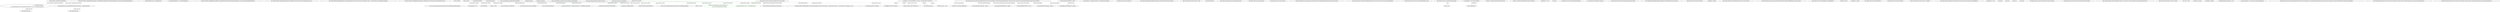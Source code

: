 digraph  {
n19 [label="Ninject.Modules.CompiledModuleLoaderPlugin", span=""];
n0 [cluster="Ninject.Modules.CompiledModuleLoaderPlugin.CompiledModuleLoaderPlugin(Ninject.IKernelConfiguration, Ninject.Modules.IAssemblyNameRetriever)", label="Entry Ninject.Modules.CompiledModuleLoaderPlugin.CompiledModuleLoaderPlugin(Ninject.IKernelConfiguration, Ninject.Modules.IAssemblyNameRetriever)", span="54-54"];
n1 [cluster="Ninject.Modules.CompiledModuleLoaderPlugin.CompiledModuleLoaderPlugin(Ninject.IKernelConfiguration, Ninject.Modules.IAssemblyNameRetriever)", label="this.KernelConfiguration = kernelConfiguration", span="56-56"];
n2 [cluster="Ninject.Modules.CompiledModuleLoaderPlugin.CompiledModuleLoaderPlugin(Ninject.IKernelConfiguration, Ninject.Modules.IAssemblyNameRetriever)", label="this.assemblyNameRetriever = assemblyNameRetriever", span="57-57"];
n3 [cluster="Ninject.Modules.CompiledModuleLoaderPlugin.CompiledModuleLoaderPlugin(Ninject.IKernelConfiguration, Ninject.Modules.IAssemblyNameRetriever)", label="Exit Ninject.Modules.CompiledModuleLoaderPlugin.CompiledModuleLoaderPlugin(Ninject.IKernelConfiguration, Ninject.Modules.IAssemblyNameRetriever)", span="54-54"];
n4 [cluster="Ninject.Modules.CompiledModuleLoaderPlugin.LoadModules(System.Collections.Generic.IEnumerable<string>)", label="Entry Ninject.Modules.CompiledModuleLoaderPlugin.LoadModules(System.Collections.Generic.IEnumerable<string>)", span="77-77"];
n5 [cluster="Ninject.Modules.CompiledModuleLoaderPlugin.LoadModules(System.Collections.Generic.IEnumerable<string>)", label="var assembliesWithModules =\r\n            this.assemblyNameRetriever.GetAssemblyNames(filenames, asm => asm.HasNinjectModules())", span="79-80"];
n6 [cluster="Ninject.Modules.CompiledModuleLoaderPlugin.LoadModules(System.Collections.Generic.IEnumerable<string>)", label="this.KernelConfiguration.Load(assembliesWithModules.Select(asm => Assembly.Load(asm)))", span="82-82"];
n8 [cluster="Ninject.Modules.IAssemblyNameRetriever.GetAssemblyNames(System.Collections.Generic.IEnumerable<string>, System.Predicate<System.Reflection.Assembly>)", label="Entry Ninject.Modules.IAssemblyNameRetriever.GetAssemblyNames(System.Collections.Generic.IEnumerable<string>, System.Predicate<System.Reflection.Assembly>)", span="42-42"];
n11 [cluster="lambda expression", label="Entry lambda expression", span="80-80"];
n7 [cluster="Ninject.Modules.CompiledModuleLoaderPlugin.LoadModules(System.Collections.Generic.IEnumerable<string>)", label="Exit Ninject.Modules.CompiledModuleLoaderPlugin.LoadModules(System.Collections.Generic.IEnumerable<string>)", span="77-77"];
n9 [cluster="Unk.Select", label="Entry Unk.Select", span=""];
n10 [cluster="Unk.Load", label="Entry Unk.Load", span=""];
n15 [cluster="lambda expression", label="Entry lambda expression", span="82-82"];
n12 [cluster="lambda expression", label="asm.HasNinjectModules()", span="80-80"];
n13 [cluster="lambda expression", label="Exit lambda expression", span="80-80"];
n14 [cluster="System.Reflection.Assembly.HasNinjectModules()", label="Entry System.Reflection.Assembly.HasNinjectModules()", span="42-42"];
n16 [cluster="lambda expression", label="Assembly.Load(asm)", span="82-82"];
n17 [cluster="lambda expression", label="Exit lambda expression", span="82-82"];
n18 [cluster="System.Reflection.Assembly.Load(System.Reflection.AssemblyName)", label="Entry System.Reflection.Assembly.Load(System.Reflection.AssemblyName)", span="0-0"];
m0_69 [cluster="Ninject.Planning.IPlanner.GetPlan(System.Type)", file="Context.cs", label="Entry Ninject.Planning.IPlanner.GetPlan(System.Type)", span="44-44"];
m0_30 [cluster="Ninject.Activation.Context.Resolve()", file="Context.cs", label="Entry Ninject.Activation.Context.Resolve()", span="148-148"];
m0_31 [cluster="Ninject.Activation.Context.Resolve()", color=green, community=1, file="Context.cs", label="this.Request.ActiveBindings.Contains(this.Binding) &&\r\n                this.IsCyclical(this.Request.ParentContext)", prediction=0, span="150-151"];
m0_32 [cluster="Ninject.Activation.Context.Resolve()", file="Context.cs", label="throw new ActivationException(ExceptionFormatter.CyclicalDependenciesDetected(this));", span="153-153"];
m0_33 [cluster="Ninject.Activation.Context.Resolve()", file="Context.cs", label="this.cachedScope = this.Request.GetScope() ?? this.Binding.GetScope(this)", span="158-158"];
m0_34 [cluster="Ninject.Activation.Context.Resolve()", file="Context.cs", label="this.cachedScope != null", span="160-160"];
m0_35 [cluster="Ninject.Activation.Context.Resolve()", file="Context.cs", label="this.cachedScope", span="162-162"];
m0_36 [cluster="Ninject.Activation.Context.Resolve()", file="Context.cs", label="return this.ResolveInternal(this.cachedScope);", span="164-164"];
m0_37 [cluster="Ninject.Activation.Context.Resolve()", file="Context.cs", label="return this.ResolveInternal(null);", span="169-169"];
m0_38 [cluster="Ninject.Activation.Context.Resolve()", file="Context.cs", label="Exit Ninject.Activation.Context.Resolve()", span="148-148"];
m0_29 [cluster="Ninject.Planning.Bindings.IBindingConfiguration.GetProvider(Ninject.Activation.IContext)", file="Context.cs", label="Entry Ninject.Planning.Bindings.IBindingConfiguration.GetProvider(Ninject.Activation.IContext)", span="89-89"];
m0_67 [cluster="System.Collections.Generic.Stack<T>.Pop()", file="Context.cs", label="Entry System.Collections.Generic.Stack<T>.Pop()", span="0-0"];
m0_71 [cluster="object.GetType()", file="Context.cs", label="Entry object.GetType()", span="0-0"];
m0_41 [cluster="Ninject.ActivationException.ActivationException(string)", file="Context.cs", label="Entry Ninject.ActivationException.ActivationException(string)", span="43-43"];
m0_0 [cluster="Ninject.Activation.Context.Context(Ninject.IKernel, Ninject.Activation.IRequest, Ninject.Planning.Bindings.IBinding, Ninject.Activation.Caching.ICache, Ninject.Planning.IPlanner, Ninject.Activation.IPipeline)", file="Context.cs", label="Entry Ninject.Activation.Context.Context(Ninject.IKernel, Ninject.Activation.IRequest, Ninject.Planning.Bindings.IBinding, Ninject.Activation.Caching.ICache, Ninject.Planning.IPlanner, Ninject.Activation.IPipeline)", span="51-51"];
m0_1 [cluster="Ninject.Activation.Context.Context(Ninject.IKernel, Ninject.Activation.IRequest, Ninject.Planning.Bindings.IBinding, Ninject.Activation.Caching.ICache, Ninject.Planning.IPlanner, Ninject.Activation.IPipeline)", file="Context.cs", label="Ensure.ArgumentNotNull(kernel, ''kernel'')", span="53-53"];
m0_2 [cluster="Ninject.Activation.Context.Context(Ninject.IKernel, Ninject.Activation.IRequest, Ninject.Planning.Bindings.IBinding, Ninject.Activation.Caching.ICache, Ninject.Planning.IPlanner, Ninject.Activation.IPipeline)", file="Context.cs", label="Ensure.ArgumentNotNull(request, ''request'')", span="54-54"];
m0_21 [cluster="Ninject.Activation.Context.GetScope()", file="Context.cs", label="Entry Ninject.Activation.Context.GetScope()", span="130-130"];
m0_22 [cluster="Ninject.Activation.Context.GetScope()", file="Context.cs", label="return this.cachedScope ?? this.Request.GetScope() ?? this.Binding.GetScope(this);", span="132-132"];
m0_23 [cluster="Ninject.Activation.Context.GetScope()", file="Context.cs", label="Exit Ninject.Activation.Context.GetScope()", span="130-130"];
m0_42 [cluster="Ninject.Infrastructure.Introspection.ExceptionFormatter.CyclicalDependenciesDetected(Ninject.Activation.IContext)", file="Context.cs", label="Entry Ninject.Infrastructure.Introspection.ExceptionFormatter.CyclicalDependenciesDetected(Ninject.Activation.IContext)", span="162-162"];
m0_70 [cluster="Ninject.Activation.Caching.ICache.Remember(Ninject.Activation.IContext, Ninject.Activation.InstanceReference)", file="Context.cs", label="Entry Ninject.Activation.Caching.ICache.Remember(Ninject.Activation.IContext, Ninject.Activation.InstanceReference)", span="40-40"];
m0_3 [cluster="Ninject.Activation.Context.Context(Ninject.IKernel, Ninject.Activation.IRequest, Ninject.Planning.Bindings.IBinding, Ninject.Activation.Caching.ICache, Ninject.Planning.IPlanner, Ninject.Activation.IPipeline)", file="Context.cs", label="Ensure.ArgumentNotNull(binding, ''binding'')", span="55-55"];
m0_4 [cluster="Ninject.Activation.Context.Context(Ninject.IKernel, Ninject.Activation.IRequest, Ninject.Planning.Bindings.IBinding, Ninject.Activation.Caching.ICache, Ninject.Planning.IPlanner, Ninject.Activation.IPipeline)", file="Context.cs", label="Ensure.ArgumentNotNull(cache, ''cache'')", span="56-56"];
m0_18 [cluster="Ninject.Infrastructure.Ensure.ArgumentNotNull(object, string)", file="Context.cs", label="Entry Ninject.Infrastructure.Ensure.ArgumentNotNull(object, string)", span="35-35"];
m0_43 [cluster="Ninject.Activation.Context.ResolveInternal(object)", file="Context.cs", label="Entry Ninject.Activation.Context.ResolveInternal(object)", span="178-178"];
m0_44 [cluster="Ninject.Activation.Context.ResolveInternal(object)", file="Context.cs", label="var cachedInstance = this.Cache.TryGet(this)", span="180-180"];
m0_47 [cluster="Ninject.Activation.Context.ResolveInternal(object)", file="Context.cs", label="this.Request.ActiveBindings.Push(this.Binding)", span="187-187"];
m0_48 [cluster="Ninject.Activation.Context.ResolveInternal(object)", file="Context.cs", label="var reference = new InstanceReference { Instance = this.GetProvider().Create(this) }", span="189-189"];
m0_49 [cluster="Ninject.Activation.Context.ResolveInternal(object)", file="Context.cs", label="this.Request.ActiveBindings.Pop()", span="191-191"];
m0_51 [cluster="Ninject.Activation.Context.ResolveInternal(object)", file="Context.cs", label="!this.Kernel.Settings.AllowNullInjection", span="195-195"];
m0_52 [cluster="Ninject.Activation.Context.ResolveInternal(object)", file="Context.cs", label="throw new ActivationException(ExceptionFormatter.ProviderReturnedNull(this));", span="197-197"];
m0_53 [cluster="Ninject.Activation.Context.ResolveInternal(object)", file="Context.cs", label="this.Plan == null", span="200-200"];
m0_54 [cluster="Ninject.Activation.Context.ResolveInternal(object)", file="Context.cs", label="this.Plan = this.Planner.GetPlan(this.Request.Service)", span="202-202"];
m0_57 [cluster="Ninject.Activation.Context.ResolveInternal(object)", file="Context.cs", label="this.Cache.Remember(this, reference)", span="210-210"];
m0_58 [cluster="Ninject.Activation.Context.ResolveInternal(object)", file="Context.cs", label="this.Plan == null", span="213-213"];
m0_59 [cluster="Ninject.Activation.Context.ResolveInternal(object)", file="Context.cs", label="this.Plan = this.Planner.GetPlan(reference.Instance.GetType())", span="215-215"];
m0_60 [cluster="Ninject.Activation.Context.ResolveInternal(object)", file="Context.cs", label="this.Pipeline.Activate(this, reference)", span="218-218"];
m0_45 [cluster="Ninject.Activation.Context.ResolveInternal(object)", file="Context.cs", label="cachedInstance != null", span="182-182"];
m0_46 [cluster="Ninject.Activation.Context.ResolveInternal(object)", file="Context.cs", label="return cachedInstance;", span="184-184"];
m0_50 [cluster="Ninject.Activation.Context.ResolveInternal(object)", file="Context.cs", label="reference.Instance == null", span="193-193"];
m0_61 [cluster="Ninject.Activation.Context.ResolveInternal(object)", file="Context.cs", label="return reference.Instance;", span="220-220"];
m0_55 [cluster="Ninject.Activation.Context.ResolveInternal(object)", file="Context.cs", label="return null;", span="205-205"];
m0_56 [cluster="Ninject.Activation.Context.ResolveInternal(object)", file="Context.cs", label="scope != null", span="208-208"];
m0_62 [cluster="Ninject.Activation.Context.ResolveInternal(object)", file="Context.cs", label="Exit Ninject.Activation.Context.ResolveInternal(object)", span="178-178"];
m0_24 [cluster="Ninject.Activation.IRequest.GetScope()", file="Context.cs", label="Entry Ninject.Activation.IRequest.GetScope()", span="103-103"];
m0_66 [cluster="Ninject.Activation.IProvider.Create(Ninject.Activation.IContext)", file="Context.cs", label="Entry Ninject.Activation.IProvider.Create(Ninject.Activation.IContext)", span="40-40"];
m0_5 [cluster="Ninject.Activation.Context.Context(Ninject.IKernel, Ninject.Activation.IRequest, Ninject.Planning.Bindings.IBinding, Ninject.Activation.Caching.ICache, Ninject.Planning.IPlanner, Ninject.Activation.IPipeline)", file="Context.cs", label="Ensure.ArgumentNotNull(planner, ''planner'')", span="57-57"];
m0_25 [cluster="Ninject.Planning.Bindings.IBindingConfiguration.GetScope(Ninject.Activation.IContext)", file="Context.cs", label="Entry Ninject.Planning.Bindings.IBindingConfiguration.GetScope(Ninject.Activation.IContext)", span="96-96"];
m0_82 [cluster="Ninject.Activation.IContext.GetScope()", file="Context.cs", label="Entry Ninject.Activation.IContext.GetScope()", span="86-86"];
m0_9 [cluster="Ninject.Activation.Context.Context(Ninject.IKernel, Ninject.Activation.IRequest, Ninject.Planning.Bindings.IBinding, Ninject.Activation.Caching.ICache, Ninject.Planning.IPlanner, Ninject.Activation.IPipeline)", file="Context.cs", label="this.Binding = binding", span="62-62"];
m0_20 [cluster="System.Collections.Generic.IEnumerable<TSource>.ToList<TSource>()", file="Context.cs", label="Entry System.Collections.Generic.IEnumerable<TSource>.ToList<TSource>()", span="0-0"];
m0_68 [cluster="Ninject.Infrastructure.Introspection.ExceptionFormatter.ProviderReturnedNull(Ninject.Activation.IContext)", file="Context.cs", label="Entry Ninject.Infrastructure.Introspection.ExceptionFormatter.ProviderReturnedNull(Ninject.Activation.IContext)", span="326-326"];
m0_65 [cluster="Ninject.Activation.InstanceReference.InstanceReference()", file="Context.cs", label="Entry Ninject.Activation.InstanceReference.InstanceReference()", span="29-29"];
m0_6 [cluster="Ninject.Activation.Context.Context(Ninject.IKernel, Ninject.Activation.IRequest, Ninject.Planning.Bindings.IBinding, Ninject.Activation.Caching.ICache, Ninject.Planning.IPlanner, Ninject.Activation.IPipeline)", file="Context.cs", label="Ensure.ArgumentNotNull(pipeline, ''pipeline'')", span="58-58"];
m0_7 [cluster="Ninject.Activation.Context.Context(Ninject.IKernel, Ninject.Activation.IRequest, Ninject.Planning.Bindings.IBinding, Ninject.Activation.Caching.ICache, Ninject.Planning.IPlanner, Ninject.Activation.IPipeline)", file="Context.cs", label="this.Kernel = kernel", span="60-60"];
m0_8 [cluster="Ninject.Activation.Context.Context(Ninject.IKernel, Ninject.Activation.IRequest, Ninject.Planning.Bindings.IBinding, Ninject.Activation.Caching.ICache, Ninject.Planning.IPlanner, Ninject.Activation.IPipeline)", file="Context.cs", label="this.Request = request", span="61-61"];
m0_26 [cluster="Ninject.Activation.Context.GetProvider()", file="Context.cs", label="Entry Ninject.Activation.Context.GetProvider()", span="139-139"];
m0_27 [cluster="Ninject.Activation.Context.GetProvider()", file="Context.cs", label="return this.Binding.GetProvider(this);", span="141-141"];
m0_28 [cluster="Ninject.Activation.Context.GetProvider()", file="Context.cs", label="Exit Ninject.Activation.Context.GetProvider()", span="139-139"];
m0_39 [cluster="System.Collections.Generic.Stack<T>.Contains(T)", file="Context.cs", label="Entry System.Collections.Generic.Stack<T>.Contains(T)", span="0-0"];
m0_72 [cluster="Ninject.Activation.IPipeline.Activate(Ninject.Activation.IContext, Ninject.Activation.InstanceReference)", file="Context.cs", label="Entry Ninject.Activation.IPipeline.Activate(Ninject.Activation.IContext, Ninject.Activation.InstanceReference)", span="43-43"];
m0_40 [cluster="Ninject.Activation.Context.IsCyclical(Ninject.Activation.IContext)", file="Context.cs", label="Entry Ninject.Activation.Context.IsCyclical(Ninject.Activation.IContext)", span="223-223"];
m0_75 [cluster="Ninject.Activation.Context.IsCyclical(Ninject.Activation.IContext)", color=green, community=0, file="Context.cs", label="targetContext.Request.Service == this.Request.Service", prediction=0, span="230-230"];
m0_73 [cluster="Ninject.Activation.Context.IsCyclical(Ninject.Activation.IContext)", file="Context.cs", label="targetContext == null", span="225-225"];
m0_76 [cluster="Ninject.Activation.Context.IsCyclical(Ninject.Activation.IContext)", file="Context.cs", label="(this.Request.Target is ParameterTarget && targetContext.Request.Target is ParameterTarget) || targetContext.GetScope() != this.GetScope() || this.GetScope() == null", span="232-232"];
m0_78 [cluster="Ninject.Activation.Context.IsCyclical(Ninject.Activation.IContext)", file="Context.cs", label="this.IsCyclical(targetContext.Request.ParentContext)", span="238-238"];
m0_74 [cluster="Ninject.Activation.Context.IsCyclical(Ninject.Activation.IContext)", file="Context.cs", label="return false;", span="227-227"];
m0_77 [cluster="Ninject.Activation.Context.IsCyclical(Ninject.Activation.IContext)", file="Context.cs", label="return true;", span="234-234"];
m0_79 [cluster="Ninject.Activation.Context.IsCyclical(Ninject.Activation.IContext)", file="Context.cs", label="return true;", span="240-240"];
m0_80 [cluster="Ninject.Activation.Context.IsCyclical(Ninject.Activation.IContext)", file="Context.cs", label="return false;", span="243-243"];
m0_81 [cluster="Ninject.Activation.Context.IsCyclical(Ninject.Activation.IContext)", file="Context.cs", label="Exit Ninject.Activation.Context.IsCyclical(Ninject.Activation.IContext)", span="223-223"];
m0_63 [cluster="Ninject.Activation.Caching.ICache.TryGet(Ninject.Activation.IContext)", file="Context.cs", label="Entry Ninject.Activation.Caching.ICache.TryGet(Ninject.Activation.IContext)", span="47-47"];
m0_19 [cluster="System.Collections.Generic.IEnumerable<TSource>.Union<TSource>(System.Collections.Generic.IEnumerable<TSource>)", file="Context.cs", label="Entry System.Collections.Generic.IEnumerable<TSource>.Union<TSource>(System.Collections.Generic.IEnumerable<TSource>)", span="0-0"];
m0_64 [cluster="System.Collections.Generic.Stack<T>.Push(T)", file="Context.cs", label="Entry System.Collections.Generic.Stack<T>.Push(T)", span="0-0"];
m0_10 [cluster="Ninject.Activation.Context.Context(Ninject.IKernel, Ninject.Activation.IRequest, Ninject.Planning.Bindings.IBinding, Ninject.Activation.Caching.ICache, Ninject.Planning.IPlanner, Ninject.Activation.IPipeline)", file="Context.cs", label="System.Collections.Generic.ICollection<T>", span=""];
m0_11 [cluster="Ninject.Activation.Context.Context(Ninject.IKernel, Ninject.Activation.IRequest, Ninject.Planning.Bindings.IBinding, Ninject.Activation.Caching.ICache, Ninject.Planning.IPlanner, Ninject.Activation.IPipeline)", file="Context.cs", label="this.Cache = cache", span="65-65"];
m0_12 [cluster="Ninject.Activation.Context.Context(Ninject.IKernel, Ninject.Activation.IRequest, Ninject.Planning.Bindings.IBinding, Ninject.Activation.Caching.ICache, Ninject.Planning.IPlanner, Ninject.Activation.IPipeline)", file="Context.cs", label="this.Planner = planner", span="66-66"];
m0_13 [cluster="Ninject.Activation.Context.Context(Ninject.IKernel, Ninject.Activation.IRequest, Ninject.Planning.Bindings.IBinding, Ninject.Activation.Caching.ICache, Ninject.Planning.IPlanner, Ninject.Activation.IPipeline)", file="Context.cs", label="this.Pipeline = pipeline", span="67-67"];
m0_15 [cluster="Ninject.Activation.Context.Context(Ninject.IKernel, Ninject.Activation.IRequest, Ninject.Planning.Bindings.IBinding, Ninject.Activation.Caching.ICache, Ninject.Planning.IPlanner, Ninject.Activation.IPipeline)", file="Context.cs", label="this.HasInferredGenericArguments = true", span="71-71"];
m0_16 [cluster="Ninject.Activation.Context.Context(Ninject.IKernel, Ninject.Activation.IRequest, Ninject.Planning.Bindings.IBinding, Ninject.Activation.Caching.ICache, Ninject.Planning.IPlanner, Ninject.Activation.IPipeline)", file="Context.cs", label="this.GenericArguments = request.Service.GenericTypeArguments", span="72-72"];
m0_14 [cluster="Ninject.Activation.Context.Context(Ninject.IKernel, Ninject.Activation.IRequest, Ninject.Planning.Bindings.IBinding, Ninject.Activation.Caching.ICache, Ninject.Planning.IPlanner, Ninject.Activation.IPipeline)", file="Context.cs", label="binding.Service.IsGenericTypeDefinition", span="69-69"];
m0_17 [cluster="Ninject.Activation.Context.Context(Ninject.IKernel, Ninject.Activation.IRequest, Ninject.Planning.Bindings.IBinding, Ninject.Activation.Caching.ICache, Ninject.Planning.IPlanner, Ninject.Activation.IPipeline)", file="Context.cs", label="Exit Ninject.Activation.Context.Context(Ninject.IKernel, Ninject.Activation.IRequest, Ninject.Planning.Bindings.IBinding, Ninject.Activation.Caching.ICache, Ninject.Planning.IPlanner, Ninject.Activation.IPipeline)", span="51-51"];
m0_83 [file="Context.cs", label="Ninject.Activation.Context", span=""];
m1_0 [cluster="Ninject.Selection.Heuristics.IConstructorScorer.Score(Ninject.Activation.IContext, Ninject.Planning.Directives.ConstructorInjectionDirective)", file="ModuleLoader.cs", label="Entry Ninject.Selection.Heuristics.IConstructorScorer.Score(Ninject.Activation.IContext, Ninject.Planning.Directives.ConstructorInjectionDirective)", span="31-31"];
m1_1 [cluster="Ninject.Selection.Heuristics.IConstructorScorer.Score(Ninject.Activation.IContext, Ninject.Planning.Directives.ConstructorInjectionDirective)", file="ModuleLoader.cs", label="Exit Ninject.Selection.Heuristics.IConstructorScorer.Score(Ninject.Activation.IContext, Ninject.Planning.Directives.ConstructorInjectionDirective)", span="31-31"];
n19 -> n5  [color=darkseagreen4, key=1, label="Ninject.Modules.CompiledModuleLoaderPlugin", style=dashed];
n19 -> n6  [color=darkseagreen4, key=1, label="Ninject.Modules.CompiledModuleLoaderPlugin", style=dashed];
n5 -> n11  [color=darkseagreen4, key=1, label="lambda expression", style=dashed];
n6 -> n15  [color=darkseagreen4, key=1, label="lambda expression", style=dashed];
m0_0 -> m0_10  [color=darkseagreen4, key=1, label="Ninject.Activation.IRequest", style=dashed];
m0_0 -> m0_2  [color=darkseagreen4, key=1, label="Ninject.Activation.IRequest", style=dashed];
m0_0 -> m0_3  [color=darkseagreen4, key=1, label="Ninject.Planning.Bindings.IBinding", style=dashed];
m0_0 -> m0_4  [color=darkseagreen4, key=1, label="Ninject.Activation.Caching.ICache", style=dashed];
m0_0 -> m0_5  [color=darkseagreen4, key=1, label="Ninject.Planning.IPlanner", style=dashed];
m0_0 -> m0_6  [color=darkseagreen4, key=1, label="Ninject.Activation.IPipeline", style=dashed];
m0_0 -> m0_14  [color=darkseagreen4, key=1, label="Ninject.Planning.Bindings.IBinding", style=dashed];
m0_1 -> m0_6  [color=darkseagreen4, key=1, label="lambda expression", style=dashed];
m0_43 -> m0_56  [color=darkseagreen4, key=1, label=object, style=dashed];
m0_44 -> m0_46  [color=darkseagreen4, key=1, label=cachedInstance, style=dashed];
m0_48 -> m0_50  [color=darkseagreen4, key=1, label=reference, style=dashed];
m0_48 -> m0_57  [color=darkseagreen4, key=1, label=reference, style=dashed];
m0_48 -> m0_60  [color=darkseagreen4, key=1, label=reference, style=dashed];
m0_48 -> m0_61  [color=darkseagreen4, key=1, label=reference, style=dashed];
m0_40 -> m0_75  [color=green, key=1, label="Ninject.Activation.IContext", style=dashed];
m0_40 -> m0_76  [color=darkseagreen4, key=1, label="Ninject.Activation.IContext", style=dashed];
m0_40 -> m0_78  [color=darkseagreen4, key=1, label="Ninject.Activation.IContext", style=dashed];
m0_83 -> m0_31  [color=green, key=1, label="Ninject.Activation.Context", style=dashed];
m0_83 -> m0_75  [color=green, key=1, label="Ninject.Activation.Context", style=dashed];
m0_83 -> m0_10  [color=darkseagreen4, key=1, label="Ninject.Activation.Context", style=dashed];
m0_83 -> m0_22  [color=darkseagreen4, key=1, label="Ninject.Activation.Context", style=dashed];
m0_83 -> m0_27  [color=darkseagreen4, key=1, label="Ninject.Activation.Context", style=dashed];
m0_83 -> m0_32  [color=darkseagreen4, key=1, label="Ninject.Activation.Context", style=dashed];
m0_83 -> m0_34  [color=darkseagreen4, key=1, label="Ninject.Activation.Context", style=dashed];
m0_83 -> m0_35  [color=darkseagreen4, key=1, label="Ninject.Activation.Context", style=dashed];
m0_83 -> m0_36  [color=darkseagreen4, key=1, label="Ninject.Activation.Context", style=dashed];
m0_83 -> m0_37  [color=darkseagreen4, key=1, label="Ninject.Activation.Context", style=dashed];
m0_83 -> m0_47  [color=darkseagreen4, key=1, label="Ninject.Activation.Context", style=dashed];
m0_83 -> m0_49  [color=darkseagreen4, key=1, label="Ninject.Activation.Context", style=dashed];
m0_83 -> m0_51  [color=darkseagreen4, key=1, label="Ninject.Activation.Context", style=dashed];
m0_83 -> m0_52  [color=darkseagreen4, key=1, label="Ninject.Activation.Context", style=dashed];
m0_83 -> m0_53  [color=darkseagreen4, key=1, label="Ninject.Activation.Context", style=dashed];
m0_83 -> m0_57  [color=darkseagreen4, key=1, label="Ninject.Activation.Context", style=dashed];
m0_83 -> m0_58  [color=darkseagreen4, key=1, label="Ninject.Activation.Context", style=dashed];
m0_83 -> m0_60  [color=darkseagreen4, key=1, label="Ninject.Activation.Context", style=dashed];
m0_83 -> m0_76  [color=darkseagreen4, key=1, label="Ninject.Activation.Context", style=dashed];
m0_83 -> m0_78  [color=darkseagreen4, key=1, label="Ninject.Activation.Context", style=dashed];
}
